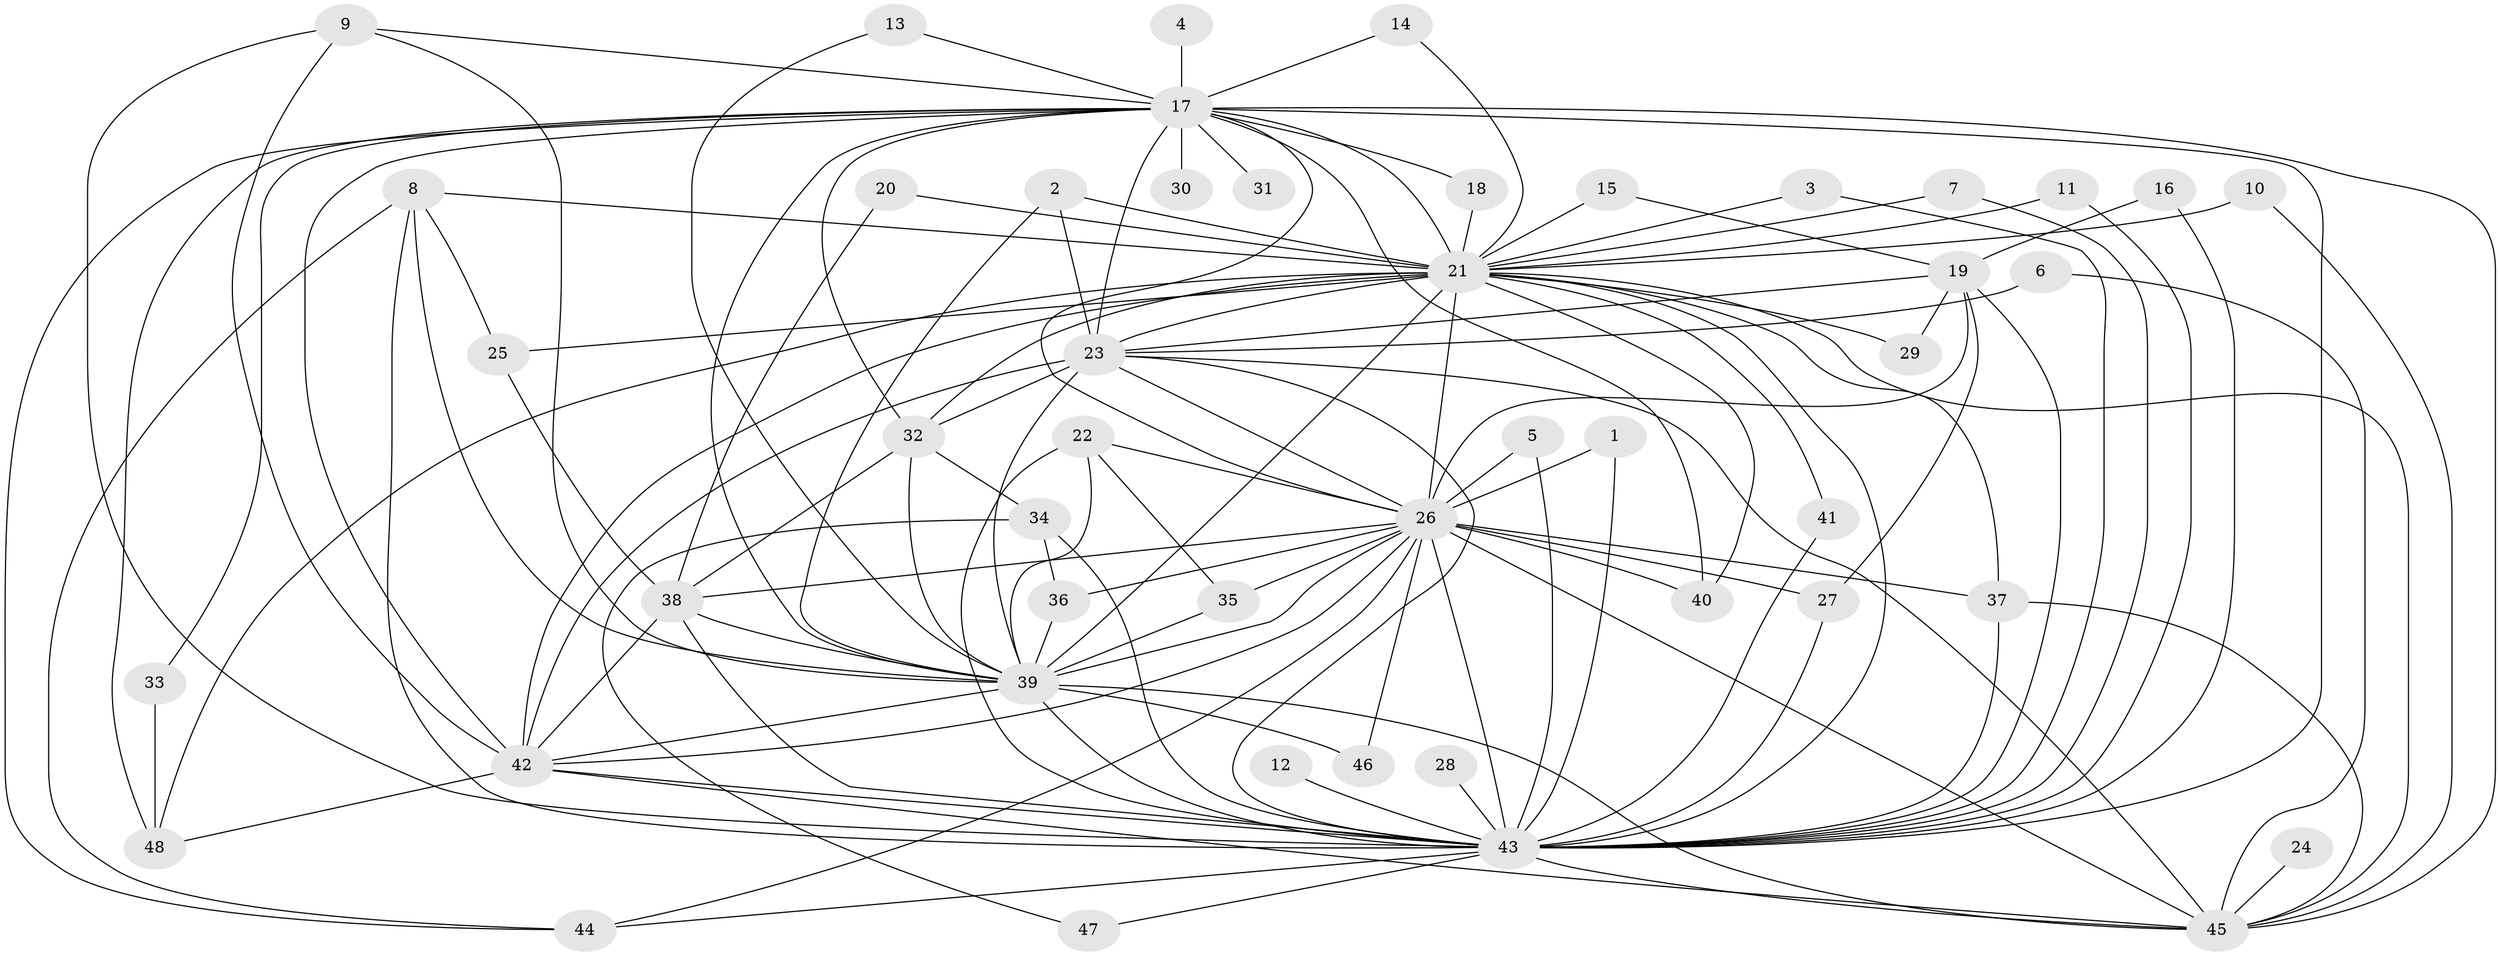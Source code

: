 // original degree distribution, {23: 0.020833333333333332, 26: 0.020833333333333332, 17: 0.020833333333333332, 22: 0.020833333333333332, 16: 0.010416666666666666, 12: 0.010416666666666666, 3: 0.23958333333333334, 2: 0.5, 4: 0.10416666666666667, 5: 0.052083333333333336}
// Generated by graph-tools (version 1.1) at 2025/49/03/09/25 03:49:39]
// undirected, 48 vertices, 123 edges
graph export_dot {
graph [start="1"]
  node [color=gray90,style=filled];
  1;
  2;
  3;
  4;
  5;
  6;
  7;
  8;
  9;
  10;
  11;
  12;
  13;
  14;
  15;
  16;
  17;
  18;
  19;
  20;
  21;
  22;
  23;
  24;
  25;
  26;
  27;
  28;
  29;
  30;
  31;
  32;
  33;
  34;
  35;
  36;
  37;
  38;
  39;
  40;
  41;
  42;
  43;
  44;
  45;
  46;
  47;
  48;
  1 -- 26 [weight=1.0];
  1 -- 43 [weight=1.0];
  2 -- 21 [weight=1.0];
  2 -- 23 [weight=1.0];
  2 -- 39 [weight=1.0];
  3 -- 21 [weight=1.0];
  3 -- 43 [weight=1.0];
  4 -- 17 [weight=1.0];
  5 -- 26 [weight=1.0];
  5 -- 43 [weight=1.0];
  6 -- 23 [weight=1.0];
  6 -- 45 [weight=1.0];
  7 -- 21 [weight=1.0];
  7 -- 43 [weight=1.0];
  8 -- 21 [weight=1.0];
  8 -- 25 [weight=1.0];
  8 -- 39 [weight=1.0];
  8 -- 43 [weight=2.0];
  8 -- 44 [weight=1.0];
  9 -- 17 [weight=1.0];
  9 -- 39 [weight=1.0];
  9 -- 42 [weight=1.0];
  9 -- 43 [weight=1.0];
  10 -- 21 [weight=1.0];
  10 -- 45 [weight=1.0];
  11 -- 21 [weight=1.0];
  11 -- 43 [weight=1.0];
  12 -- 43 [weight=1.0];
  13 -- 17 [weight=1.0];
  13 -- 39 [weight=1.0];
  14 -- 17 [weight=1.0];
  14 -- 21 [weight=1.0];
  15 -- 19 [weight=1.0];
  15 -- 21 [weight=1.0];
  16 -- 19 [weight=1.0];
  16 -- 43 [weight=1.0];
  17 -- 18 [weight=1.0];
  17 -- 21 [weight=3.0];
  17 -- 23 [weight=2.0];
  17 -- 26 [weight=1.0];
  17 -- 30 [weight=2.0];
  17 -- 31 [weight=1.0];
  17 -- 32 [weight=1.0];
  17 -- 33 [weight=1.0];
  17 -- 39 [weight=1.0];
  17 -- 40 [weight=1.0];
  17 -- 42 [weight=1.0];
  17 -- 43 [weight=2.0];
  17 -- 44 [weight=1.0];
  17 -- 45 [weight=1.0];
  17 -- 48 [weight=2.0];
  18 -- 21 [weight=1.0];
  19 -- 23 [weight=2.0];
  19 -- 26 [weight=2.0];
  19 -- 27 [weight=1.0];
  19 -- 29 [weight=1.0];
  19 -- 43 [weight=2.0];
  20 -- 21 [weight=1.0];
  20 -- 38 [weight=1.0];
  21 -- 23 [weight=2.0];
  21 -- 25 [weight=1.0];
  21 -- 26 [weight=3.0];
  21 -- 29 [weight=1.0];
  21 -- 32 [weight=2.0];
  21 -- 37 [weight=2.0];
  21 -- 39 [weight=3.0];
  21 -- 40 [weight=1.0];
  21 -- 41 [weight=1.0];
  21 -- 42 [weight=2.0];
  21 -- 43 [weight=5.0];
  21 -- 45 [weight=3.0];
  21 -- 48 [weight=1.0];
  22 -- 26 [weight=1.0];
  22 -- 35 [weight=1.0];
  22 -- 39 [weight=1.0];
  22 -- 43 [weight=2.0];
  23 -- 26 [weight=1.0];
  23 -- 32 [weight=1.0];
  23 -- 39 [weight=1.0];
  23 -- 42 [weight=2.0];
  23 -- 43 [weight=2.0];
  23 -- 45 [weight=2.0];
  24 -- 45 [weight=1.0];
  25 -- 38 [weight=1.0];
  26 -- 27 [weight=1.0];
  26 -- 35 [weight=1.0];
  26 -- 36 [weight=1.0];
  26 -- 37 [weight=1.0];
  26 -- 38 [weight=1.0];
  26 -- 39 [weight=1.0];
  26 -- 40 [weight=1.0];
  26 -- 42 [weight=1.0];
  26 -- 43 [weight=2.0];
  26 -- 44 [weight=1.0];
  26 -- 45 [weight=1.0];
  26 -- 46 [weight=1.0];
  27 -- 43 [weight=1.0];
  28 -- 43 [weight=1.0];
  32 -- 34 [weight=1.0];
  32 -- 38 [weight=1.0];
  32 -- 39 [weight=1.0];
  33 -- 48 [weight=1.0];
  34 -- 36 [weight=1.0];
  34 -- 43 [weight=3.0];
  34 -- 47 [weight=1.0];
  35 -- 39 [weight=1.0];
  36 -- 39 [weight=1.0];
  37 -- 43 [weight=1.0];
  37 -- 45 [weight=1.0];
  38 -- 39 [weight=1.0];
  38 -- 42 [weight=1.0];
  38 -- 43 [weight=2.0];
  39 -- 42 [weight=2.0];
  39 -- 43 [weight=2.0];
  39 -- 45 [weight=2.0];
  39 -- 46 [weight=1.0];
  41 -- 43 [weight=1.0];
  42 -- 43 [weight=2.0];
  42 -- 45 [weight=1.0];
  42 -- 48 [weight=1.0];
  43 -- 44 [weight=1.0];
  43 -- 45 [weight=2.0];
  43 -- 47 [weight=1.0];
}
